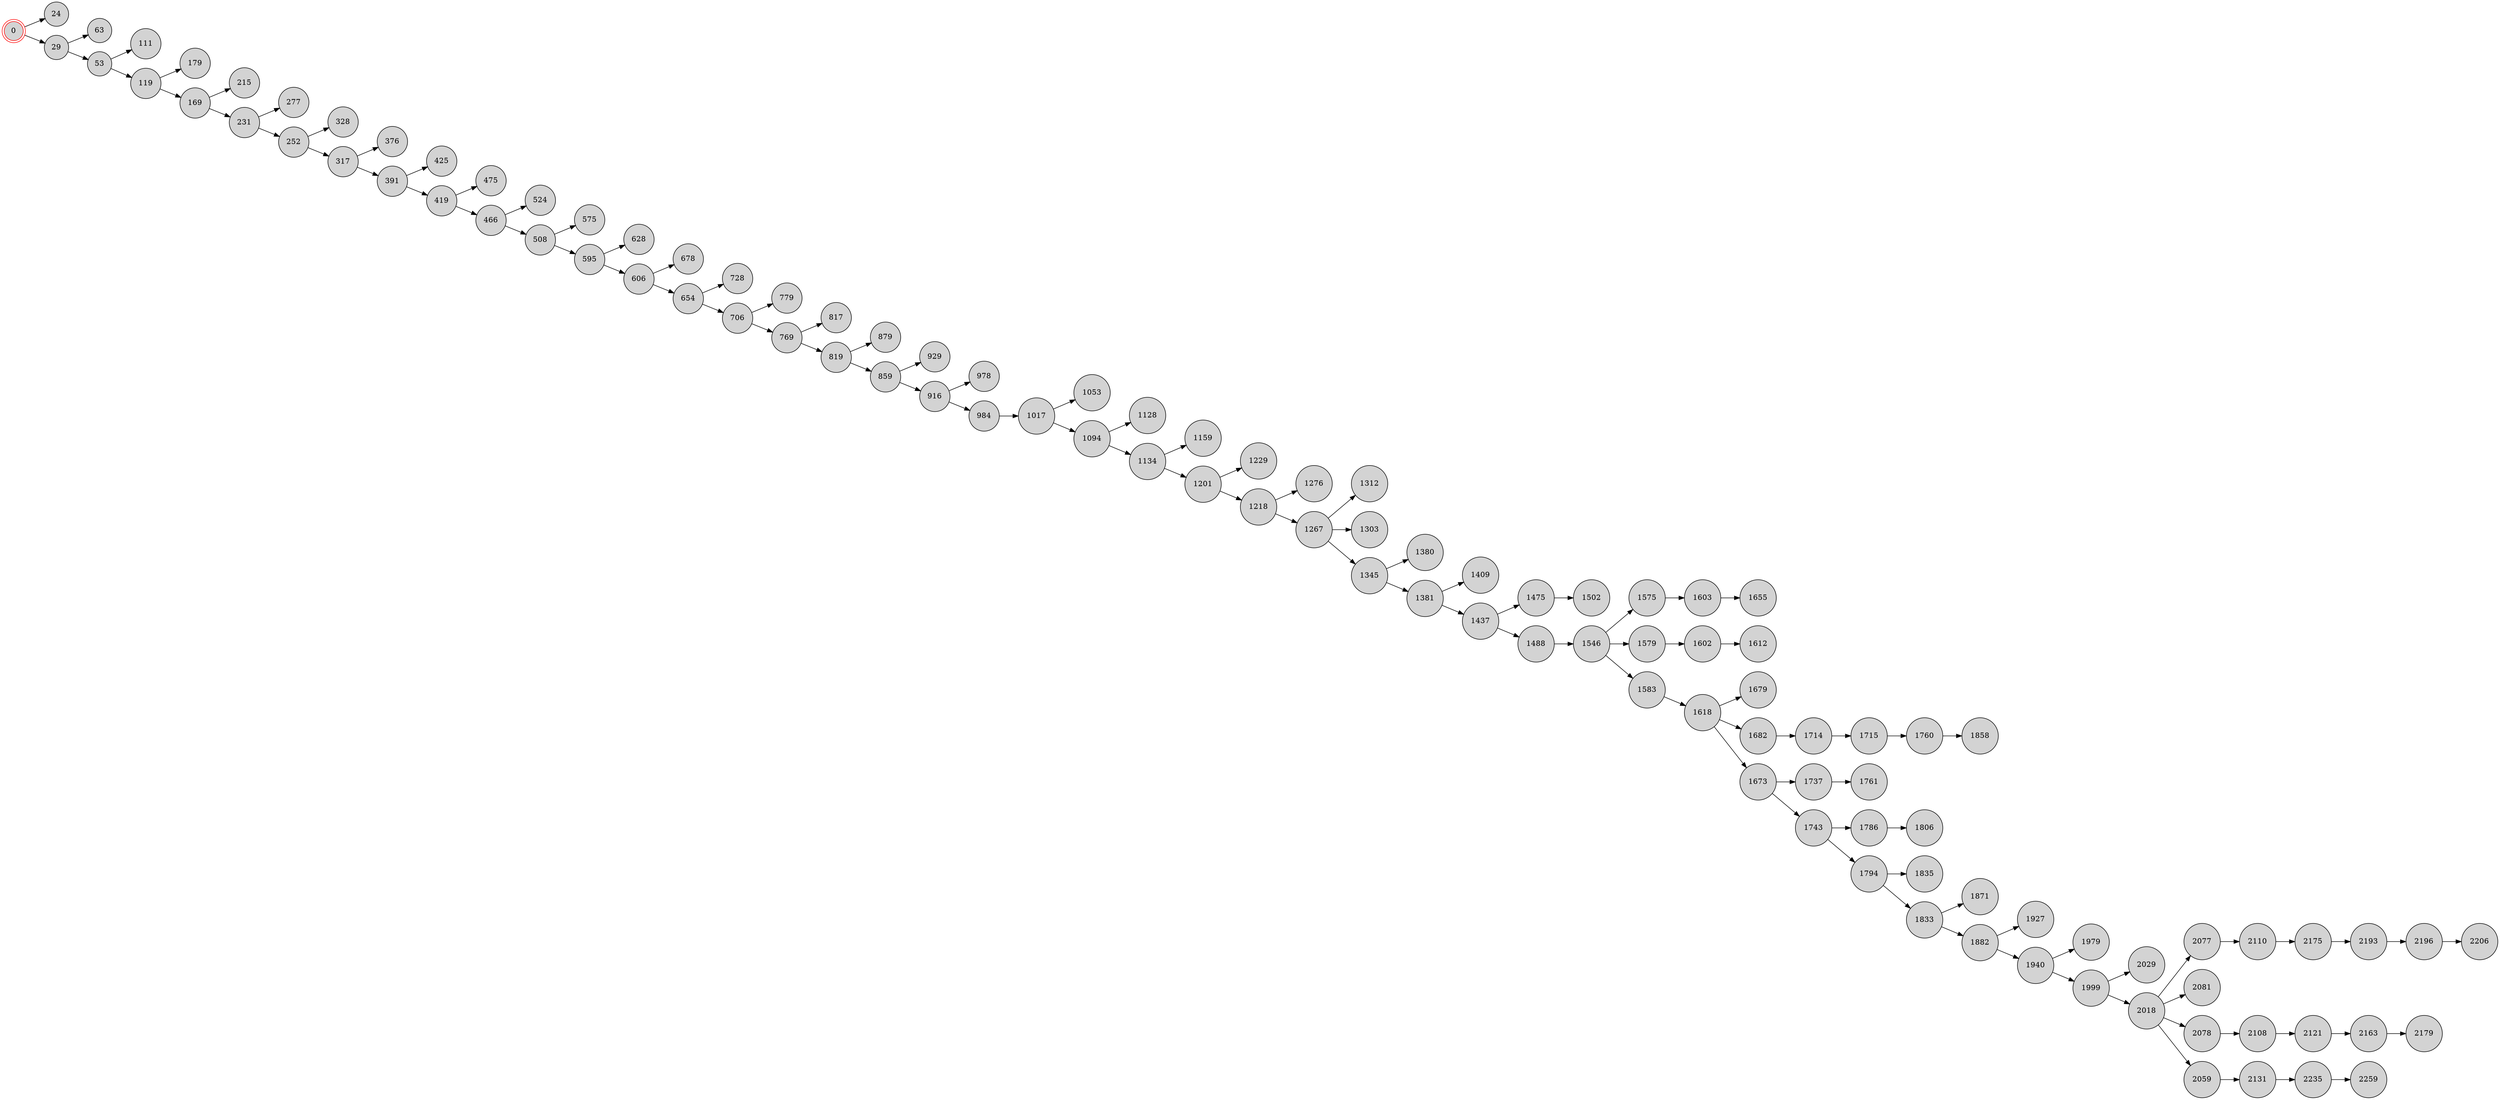 digraph BlockchainTree {
    rankdir=LR;
    node [shape=circle, style=filled, fillcolor=lightgray];

    0 [shape=doublecircle, color=red];
    0 -> 24;
    0 -> 29;
    29 -> 63;
    29 -> 53;
    53 -> 111;
    53 -> 119;
    119 -> 179;
    119 -> 169;
    169 -> 215;
    169 -> 231;
    231 -> 277;
    231 -> 252;
    252 -> 328;
    252 -> 317;
    317 -> 376;
    317 -> 391;
    391 -> 425;
    391 -> 419;
    419 -> 475;
    419 -> 466;
    466 -> 524;
    466 -> 508;
    508 -> 575;
    508 -> 595;
    595 -> 628;
    595 -> 606;
    606 -> 678;
    606 -> 654;
    654 -> 728;
    654 -> 706;
    706 -> 779;
    706 -> 769;
    769 -> 817;
    769 -> 819;
    819 -> 879;
    819 -> 859;
    859 -> 929;
    859 -> 916;
    916 -> 978;
    916 -> 984;
    984 -> 1017;
    1017 -> 1053;
    1017 -> 1094;
    1094 -> 1128;
    1094 -> 1134;
    1134 -> 1159;
    1134 -> 1201;
    1201 -> 1229;
    1201 -> 1218;
    1218 -> 1276;
    1218 -> 1267;
    1267 -> 1312;
    1267 -> 1303;
    1267 -> 1345;
    1345 -> 1380;
    1345 -> 1381;
    1381 -> 1409;
    1381 -> 1437;
    1437 -> 1475;
    1475 -> 1502;
    1437 -> 1488;
    1488 -> 1546;
    1546 -> 1575;
    1546 -> 1579;
    1575 -> 1603;
    1579 -> 1602;
    1546 -> 1583;
    1603 -> 1655;
    1583 -> 1618;
    1602 -> 1612;
    1618 -> 1679;
    1618 -> 1682;
    1682 -> 1714;
    1618 -> 1673;
    1673 -> 1737;
    1714 -> 1715;
    1737 -> 1761;
    1673 -> 1743;
    1743 -> 1786;
    1743 -> 1794;
    1794 -> 1835;
    1786 -> 1806;
    1715 -> 1760;
    1794 -> 1833;
    1833 -> 1871;
    1760 -> 1858;
    1833 -> 1882;
    1882 -> 1927;
    1882 -> 1940;
    1940 -> 1979;
    1940 -> 1999;
    1999 -> 2029;
    1999 -> 2018;
    2018 -> 2077;
    2018 -> 2081;
    2018 -> 2078;
    2077 -> 2110;
    2078 -> 2108;
    2018 -> 2059;
    2108 -> 2121;
    2110 -> 2175;
    2121 -> 2163;
    2163 -> 2179;
    2175 -> 2193;
    2193 -> 2196;
    2196 -> 2206;
    2059 -> 2131;
    2131 -> 2235;
    2235 -> 2259;
}
